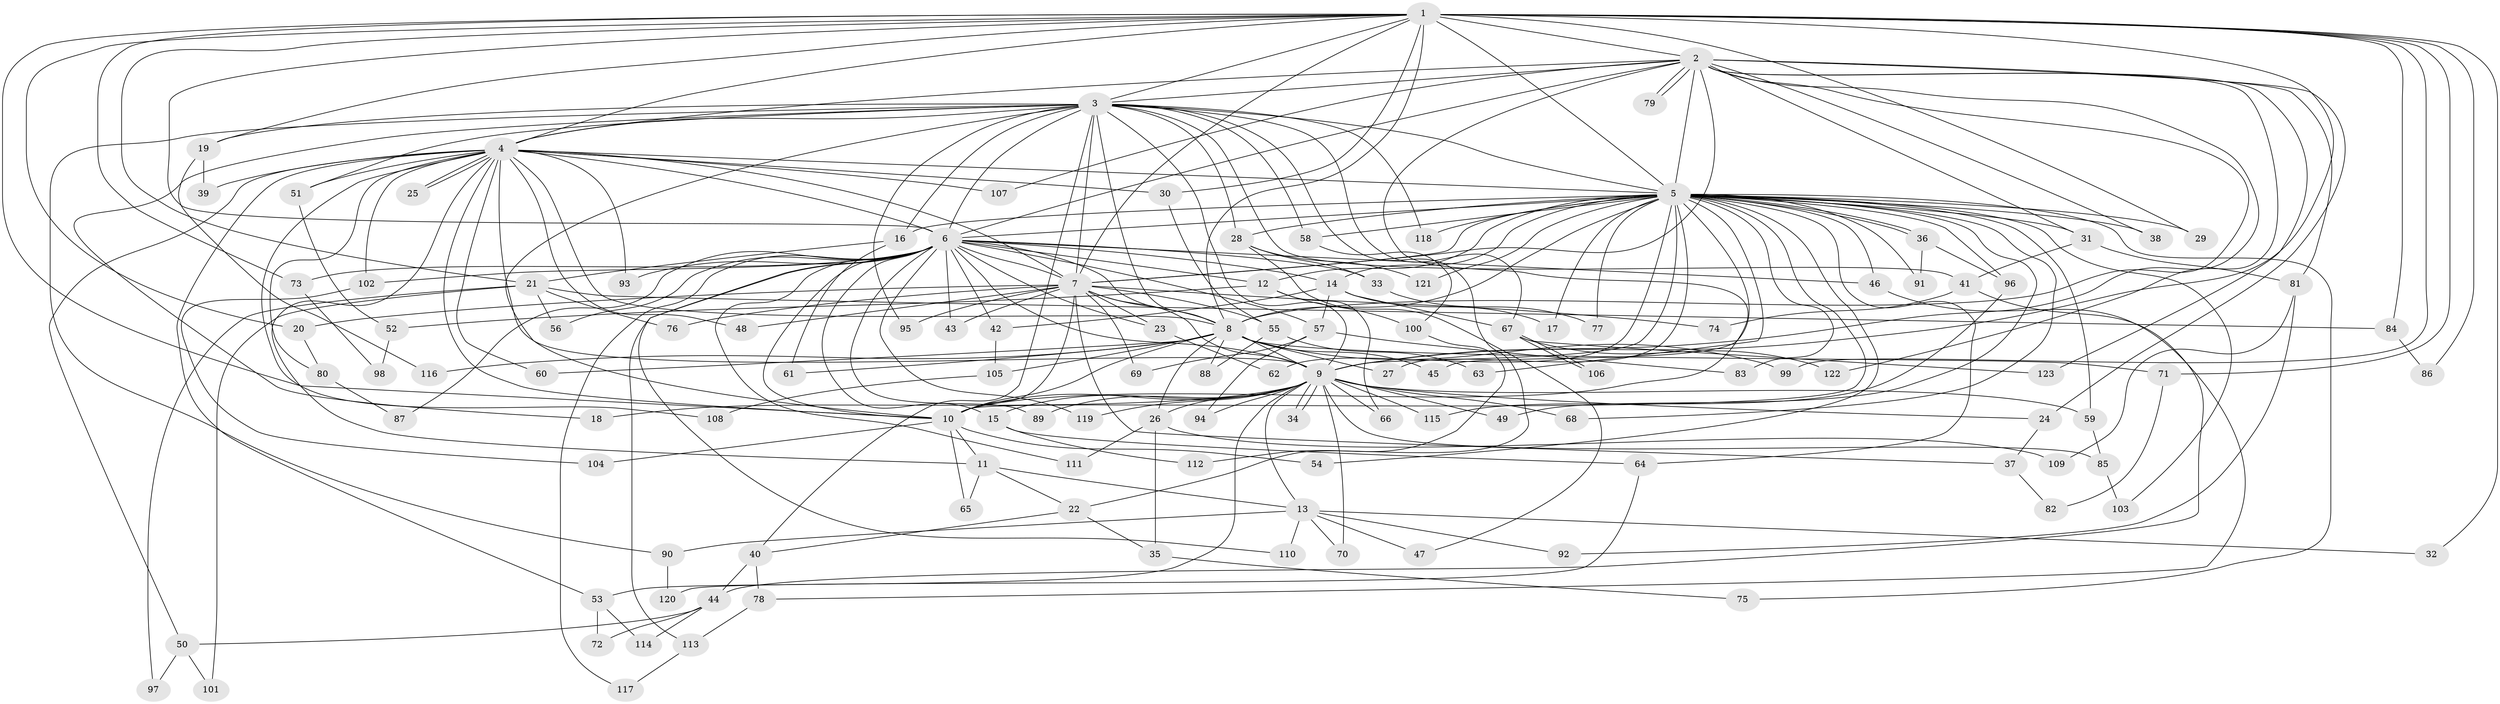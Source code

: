 // coarse degree distribution, {17: 0.021505376344086023, 21: 0.010752688172043012, 22: 0.021505376344086023, 32: 0.010752688172043012, 26: 0.010752688172043012, 19: 0.010752688172043012, 24: 0.010752688172043012, 7: 0.021505376344086023, 5: 0.06451612903225806, 4: 0.07526881720430108, 2: 0.4946236559139785, 3: 0.21505376344086022, 6: 0.03225806451612903}
// Generated by graph-tools (version 1.1) at 2025/41/03/06/25 10:41:41]
// undirected, 123 vertices, 271 edges
graph export_dot {
graph [start="1"]
  node [color=gray90,style=filled];
  1;
  2;
  3;
  4;
  5;
  6;
  7;
  8;
  9;
  10;
  11;
  12;
  13;
  14;
  15;
  16;
  17;
  18;
  19;
  20;
  21;
  22;
  23;
  24;
  25;
  26;
  27;
  28;
  29;
  30;
  31;
  32;
  33;
  34;
  35;
  36;
  37;
  38;
  39;
  40;
  41;
  42;
  43;
  44;
  45;
  46;
  47;
  48;
  49;
  50;
  51;
  52;
  53;
  54;
  55;
  56;
  57;
  58;
  59;
  60;
  61;
  62;
  63;
  64;
  65;
  66;
  67;
  68;
  69;
  70;
  71;
  72;
  73;
  74;
  75;
  76;
  77;
  78;
  79;
  80;
  81;
  82;
  83;
  84;
  85;
  86;
  87;
  88;
  89;
  90;
  91;
  92;
  93;
  94;
  95;
  96;
  97;
  98;
  99;
  100;
  101;
  102;
  103;
  104;
  105;
  106;
  107;
  108;
  109;
  110;
  111;
  112;
  113;
  114;
  115;
  116;
  117;
  118;
  119;
  120;
  121;
  122;
  123;
  1 -- 2;
  1 -- 3;
  1 -- 4;
  1 -- 5;
  1 -- 6;
  1 -- 7;
  1 -- 8;
  1 -- 9;
  1 -- 10;
  1 -- 19;
  1 -- 20;
  1 -- 21;
  1 -- 29;
  1 -- 30;
  1 -- 32;
  1 -- 71;
  1 -- 73;
  1 -- 84;
  1 -- 86;
  1 -- 99;
  2 -- 3;
  2 -- 4;
  2 -- 5;
  2 -- 6;
  2 -- 7;
  2 -- 8;
  2 -- 9;
  2 -- 10;
  2 -- 24;
  2 -- 31;
  2 -- 38;
  2 -- 79;
  2 -- 79;
  2 -- 81;
  2 -- 107;
  2 -- 122;
  2 -- 123;
  3 -- 4;
  3 -- 5;
  3 -- 6;
  3 -- 7;
  3 -- 8;
  3 -- 9;
  3 -- 10;
  3 -- 16;
  3 -- 18;
  3 -- 19;
  3 -- 22;
  3 -- 28;
  3 -- 40;
  3 -- 41;
  3 -- 51;
  3 -- 58;
  3 -- 67;
  3 -- 90;
  3 -- 95;
  3 -- 118;
  4 -- 5;
  4 -- 6;
  4 -- 7;
  4 -- 8;
  4 -- 9;
  4 -- 10;
  4 -- 11;
  4 -- 25;
  4 -- 25;
  4 -- 30;
  4 -- 39;
  4 -- 48;
  4 -- 50;
  4 -- 51;
  4 -- 53;
  4 -- 60;
  4 -- 80;
  4 -- 93;
  4 -- 102;
  4 -- 107;
  4 -- 108;
  5 -- 6;
  5 -- 7;
  5 -- 8;
  5 -- 9;
  5 -- 10;
  5 -- 12;
  5 -- 14;
  5 -- 16;
  5 -- 17;
  5 -- 27;
  5 -- 28;
  5 -- 29;
  5 -- 31;
  5 -- 36;
  5 -- 36;
  5 -- 38;
  5 -- 45;
  5 -- 46;
  5 -- 49;
  5 -- 54;
  5 -- 58;
  5 -- 59;
  5 -- 62;
  5 -- 63;
  5 -- 64;
  5 -- 68;
  5 -- 75;
  5 -- 77;
  5 -- 83;
  5 -- 91;
  5 -- 96;
  5 -- 103;
  5 -- 118;
  5 -- 121;
  6 -- 7;
  6 -- 8;
  6 -- 9;
  6 -- 10;
  6 -- 12;
  6 -- 14;
  6 -- 15;
  6 -- 23;
  6 -- 33;
  6 -- 42;
  6 -- 43;
  6 -- 46;
  6 -- 56;
  6 -- 57;
  6 -- 73;
  6 -- 87;
  6 -- 89;
  6 -- 93;
  6 -- 102;
  6 -- 110;
  6 -- 111;
  6 -- 113;
  6 -- 117;
  6 -- 119;
  7 -- 8;
  7 -- 9;
  7 -- 10;
  7 -- 20;
  7 -- 23;
  7 -- 37;
  7 -- 43;
  7 -- 48;
  7 -- 55;
  7 -- 69;
  7 -- 74;
  7 -- 76;
  7 -- 95;
  8 -- 9;
  8 -- 10;
  8 -- 26;
  8 -- 27;
  8 -- 45;
  8 -- 60;
  8 -- 61;
  8 -- 71;
  8 -- 88;
  8 -- 99;
  8 -- 105;
  8 -- 116;
  9 -- 10;
  9 -- 13;
  9 -- 15;
  9 -- 18;
  9 -- 24;
  9 -- 26;
  9 -- 34;
  9 -- 34;
  9 -- 49;
  9 -- 53;
  9 -- 59;
  9 -- 66;
  9 -- 68;
  9 -- 70;
  9 -- 85;
  9 -- 89;
  9 -- 94;
  9 -- 115;
  9 -- 119;
  10 -- 11;
  10 -- 54;
  10 -- 65;
  10 -- 104;
  11 -- 13;
  11 -- 22;
  11 -- 65;
  12 -- 52;
  12 -- 66;
  12 -- 100;
  13 -- 32;
  13 -- 47;
  13 -- 70;
  13 -- 90;
  13 -- 92;
  13 -- 110;
  14 -- 17;
  14 -- 42;
  14 -- 57;
  14 -- 67;
  15 -- 64;
  15 -- 112;
  16 -- 21;
  16 -- 61;
  19 -- 39;
  19 -- 116;
  20 -- 80;
  21 -- 56;
  21 -- 76;
  21 -- 84;
  21 -- 97;
  21 -- 101;
  22 -- 35;
  22 -- 40;
  23 -- 62;
  24 -- 37;
  26 -- 35;
  26 -- 109;
  26 -- 111;
  28 -- 33;
  28 -- 47;
  28 -- 121;
  30 -- 55;
  31 -- 41;
  31 -- 81;
  33 -- 77;
  35 -- 75;
  36 -- 91;
  36 -- 96;
  37 -- 82;
  40 -- 44;
  40 -- 78;
  41 -- 44;
  41 -- 74;
  42 -- 105;
  44 -- 50;
  44 -- 72;
  44 -- 114;
  46 -- 78;
  50 -- 97;
  50 -- 101;
  51 -- 52;
  52 -- 98;
  53 -- 72;
  53 -- 114;
  55 -- 63;
  55 -- 88;
  57 -- 69;
  57 -- 83;
  57 -- 94;
  58 -- 100;
  59 -- 85;
  64 -- 120;
  67 -- 106;
  67 -- 106;
  67 -- 122;
  67 -- 123;
  71 -- 82;
  73 -- 98;
  78 -- 113;
  80 -- 87;
  81 -- 92;
  81 -- 109;
  84 -- 86;
  85 -- 103;
  90 -- 120;
  96 -- 115;
  100 -- 112;
  102 -- 104;
  105 -- 108;
  113 -- 117;
}
